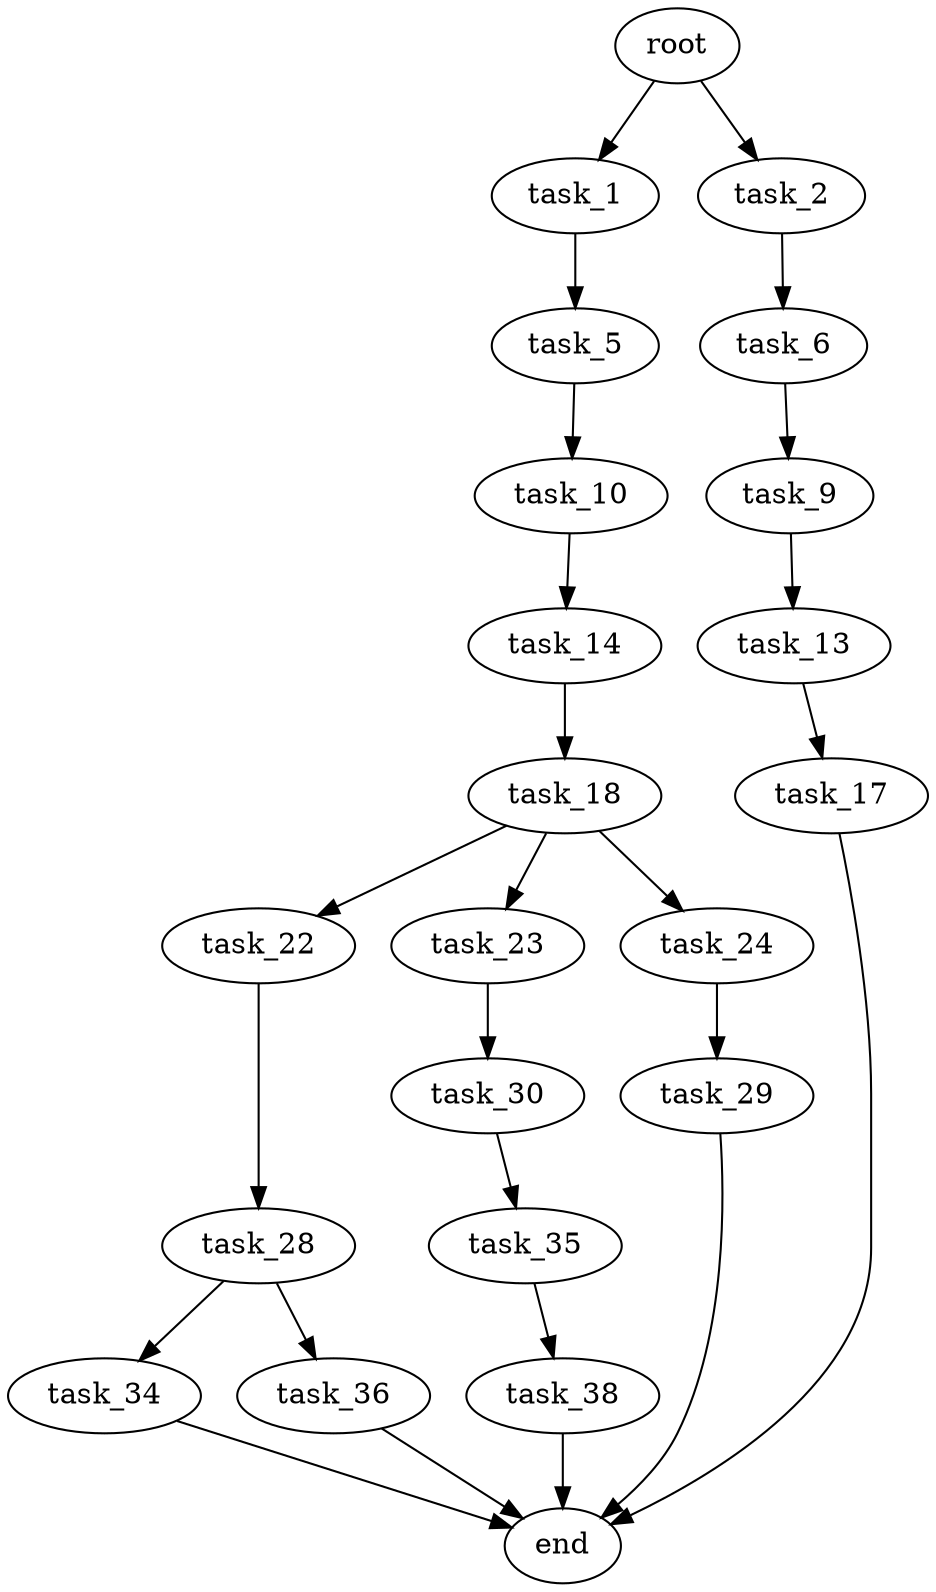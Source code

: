 digraph G {
  root [size="0.000000"];
  task_1 [size="368293445632.000000"];
  task_2 [size="1073741824000.000000"];
  task_5 [size="782757789696.000000"];
  task_6 [size="68719476736.000000"];
  task_10 [size="68719476736.000000"];
  task_9 [size="68719476736.000000"];
  task_13 [size="5214894189.000000"];
  task_14 [size="291267185886.000000"];
  task_17 [size="368293445632.000000"];
  task_18 [size="368293445632.000000"];
  end [size="0.000000"];
  task_22 [size="847840028364.000000"];
  task_23 [size="665968315116.000000"];
  task_24 [size="17660224070.000000"];
  task_28 [size="8589934592.000000"];
  task_30 [size="6978764874.000000"];
  task_29 [size="28991029248.000000"];
  task_34 [size="231928233984.000000"];
  task_36 [size="1012881431758.000000"];
  task_35 [size="35117694782.000000"];
  task_38 [size="28991029248.000000"];

  root -> task_1 [size="1.000000"];
  root -> task_2 [size="1.000000"];
  task_1 -> task_5 [size="411041792.000000"];
  task_2 -> task_6 [size="838860800.000000"];
  task_5 -> task_10 [size="679477248.000000"];
  task_6 -> task_9 [size="134217728.000000"];
  task_10 -> task_14 [size="134217728.000000"];
  task_9 -> task_13 [size="134217728.000000"];
  task_13 -> task_17 [size="134217728.000000"];
  task_14 -> task_18 [size="209715200.000000"];
  task_17 -> end [size="1.000000"];
  task_18 -> task_22 [size="411041792.000000"];
  task_18 -> task_23 [size="411041792.000000"];
  task_18 -> task_24 [size="411041792.000000"];
  task_22 -> task_28 [size="838860800.000000"];
  task_23 -> task_30 [size="536870912.000000"];
  task_24 -> task_29 [size="679477248.000000"];
  task_28 -> task_34 [size="33554432.000000"];
  task_28 -> task_36 [size="33554432.000000"];
  task_30 -> task_35 [size="536870912.000000"];
  task_29 -> end [size="1.000000"];
  task_34 -> end [size="1.000000"];
  task_36 -> end [size="1.000000"];
  task_35 -> task_38 [size="679477248.000000"];
  task_38 -> end [size="1.000000"];
}
